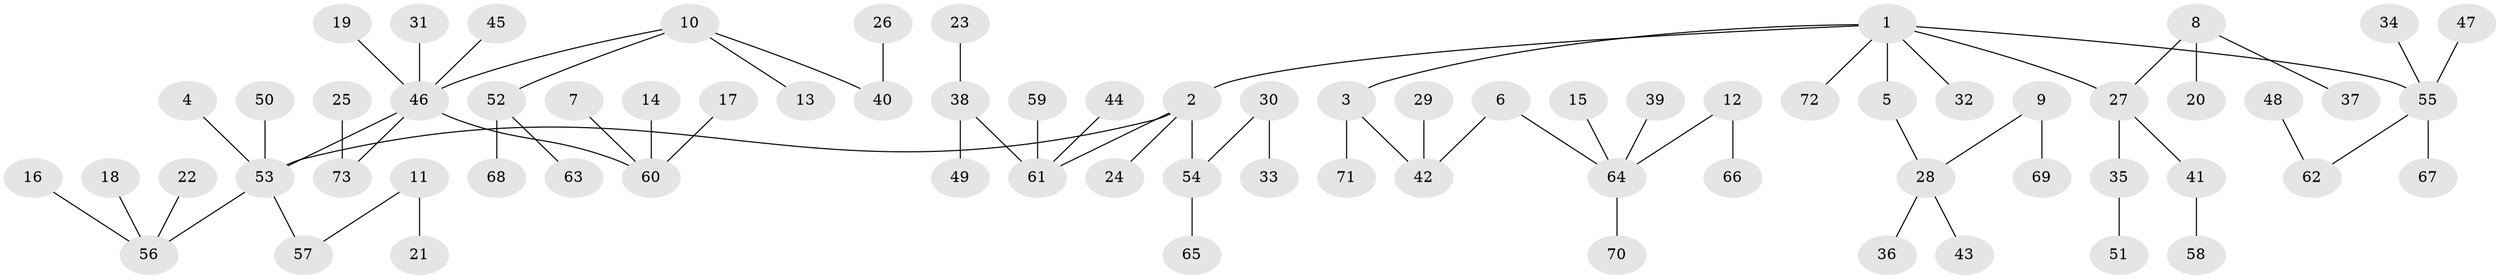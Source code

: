 // original degree distribution, {5: 0.03424657534246575, 4: 0.06164383561643835, 3: 0.1506849315068493, 2: 0.18493150684931506, 6: 0.0273972602739726, 1: 0.5342465753424658, 7: 0.00684931506849315}
// Generated by graph-tools (version 1.1) at 2025/50/03/09/25 03:50:26]
// undirected, 73 vertices, 72 edges
graph export_dot {
graph [start="1"]
  node [color=gray90,style=filled];
  1;
  2;
  3;
  4;
  5;
  6;
  7;
  8;
  9;
  10;
  11;
  12;
  13;
  14;
  15;
  16;
  17;
  18;
  19;
  20;
  21;
  22;
  23;
  24;
  25;
  26;
  27;
  28;
  29;
  30;
  31;
  32;
  33;
  34;
  35;
  36;
  37;
  38;
  39;
  40;
  41;
  42;
  43;
  44;
  45;
  46;
  47;
  48;
  49;
  50;
  51;
  52;
  53;
  54;
  55;
  56;
  57;
  58;
  59;
  60;
  61;
  62;
  63;
  64;
  65;
  66;
  67;
  68;
  69;
  70;
  71;
  72;
  73;
  1 -- 2 [weight=1.0];
  1 -- 3 [weight=1.0];
  1 -- 5 [weight=1.0];
  1 -- 27 [weight=1.0];
  1 -- 32 [weight=1.0];
  1 -- 55 [weight=1.0];
  1 -- 72 [weight=1.0];
  2 -- 24 [weight=1.0];
  2 -- 53 [weight=1.0];
  2 -- 54 [weight=1.0];
  2 -- 61 [weight=1.0];
  3 -- 42 [weight=1.0];
  3 -- 71 [weight=1.0];
  4 -- 53 [weight=1.0];
  5 -- 28 [weight=1.0];
  6 -- 42 [weight=1.0];
  6 -- 64 [weight=1.0];
  7 -- 60 [weight=1.0];
  8 -- 20 [weight=1.0];
  8 -- 27 [weight=1.0];
  8 -- 37 [weight=1.0];
  9 -- 28 [weight=1.0];
  9 -- 69 [weight=1.0];
  10 -- 13 [weight=1.0];
  10 -- 40 [weight=1.0];
  10 -- 46 [weight=1.0];
  10 -- 52 [weight=1.0];
  11 -- 21 [weight=1.0];
  11 -- 57 [weight=1.0];
  12 -- 64 [weight=1.0];
  12 -- 66 [weight=1.0];
  14 -- 60 [weight=1.0];
  15 -- 64 [weight=1.0];
  16 -- 56 [weight=1.0];
  17 -- 60 [weight=1.0];
  18 -- 56 [weight=1.0];
  19 -- 46 [weight=1.0];
  22 -- 56 [weight=1.0];
  23 -- 38 [weight=1.0];
  25 -- 73 [weight=1.0];
  26 -- 40 [weight=1.0];
  27 -- 35 [weight=1.0];
  27 -- 41 [weight=1.0];
  28 -- 36 [weight=1.0];
  28 -- 43 [weight=1.0];
  29 -- 42 [weight=1.0];
  30 -- 33 [weight=1.0];
  30 -- 54 [weight=1.0];
  31 -- 46 [weight=1.0];
  34 -- 55 [weight=1.0];
  35 -- 51 [weight=1.0];
  38 -- 49 [weight=1.0];
  38 -- 61 [weight=1.0];
  39 -- 64 [weight=1.0];
  41 -- 58 [weight=1.0];
  44 -- 61 [weight=1.0];
  45 -- 46 [weight=1.0];
  46 -- 53 [weight=1.0];
  46 -- 60 [weight=1.0];
  46 -- 73 [weight=1.0];
  47 -- 55 [weight=1.0];
  48 -- 62 [weight=1.0];
  50 -- 53 [weight=1.0];
  52 -- 63 [weight=1.0];
  52 -- 68 [weight=1.0];
  53 -- 56 [weight=1.0];
  53 -- 57 [weight=1.0];
  54 -- 65 [weight=1.0];
  55 -- 62 [weight=1.0];
  55 -- 67 [weight=1.0];
  59 -- 61 [weight=1.0];
  64 -- 70 [weight=1.0];
}
